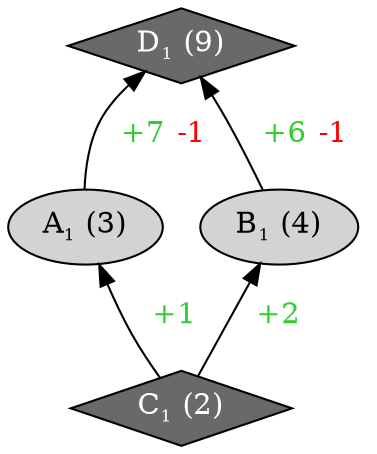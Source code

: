 digraph "AUTOMATON.AUTOMATON_e1__abc__async"{
rankdir="BT"
1 [label=<A<sub><font point-size="10">1</font></sub> (3)>, style="filled", fillcolor="lightgray"]
2 [label=<B<sub><font point-size="10">1</font></sub> (4)>, style="filled", fillcolor="lightgray"]
3 [label=<C<sub><font point-size="10">1</font></sub> (2)>, style="filled", shape="diamond", fillcolor="dimgray", fontcolor="white"]
4 [label=<D<sub><font point-size="10">1</font></sub> (9)>, style="filled", shape="diamond", fillcolor="dimgray", fontcolor="white"]
1 -> 4 [label=<  <font color="limegreen">+7</font> <font color="red">-1</font>  >]
2 -> 4 [label=<  <font color="limegreen">+6</font> <font color="red">-1</font>  >]
3 -> 1 [label=<  <font color="limegreen">+1</font>  >]
3 -> 2 [label=<  <font color="limegreen">+2</font>  >]
}
